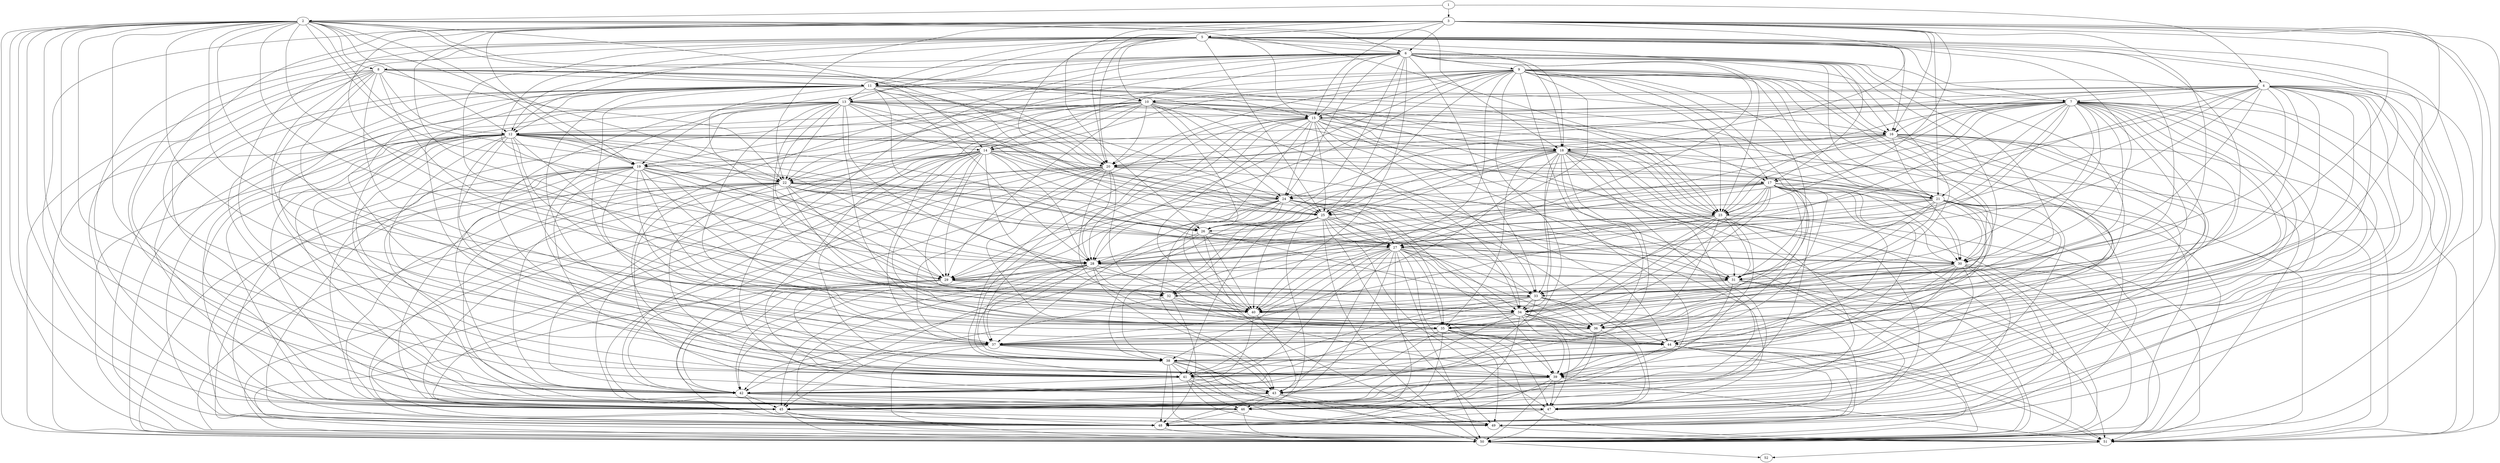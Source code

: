 digraph G {
2->6
2->8
2->11
2->12
2->14
2->18
2->19
2->20
2->22
2->23
2->26
2->28
2->30
2->32
2->33
2->34
2->35
2->41
2->42
2->43
2->45
2->46
2->48
2->50
2->51
3->5
3->6
3->15
3->16
3->18
3->19
3->20
3->21
3->22
3->23
3->25
3->28
3->29
3->31
3->33
3->36
3->41
3->45
3->49
3->50
3->51
4->7
4->10
4->13
4->15
4->16
4->20
4->23
4->26
4->27
4->28
4->29
4->30
4->31
4->36
4->37
4->44
4->46
4->47
4->48
4->50
4->51
5->6
5->7
5->10
5->11
5->12
5->13
5->15
5->16
5->17
5->18
5->20
5->25
5->26
5->29
5->30
5->32
5->33
5->36
5->38
5->41
5->42
5->44
5->45
5->47
5->49
6->7
6->8
6->9
6->11
6->12
6->13
6->14
6->15
6->16
6->18
6->19
6->21
6->22
6->23
6->24
6->25
6->26
6->27
6->30
6->31
6->33
6->34
6->40
6->41
6->43
6->44
7->12
7->15
7->17
7->18
7->19
7->20
7->21
7->23
7->24
7->26
7->27
7->28
7->29
7->30
7->31
7->33
7->35
7->36
7->37
7->38
7->39
7->40
7->42
7->43
7->46
7->47
8->10
8->11
8->12
8->20
8->22
8->23
8->33
8->37
8->40
8->44
8->45
8->46
8->47
8->50
9->10
9->11
9->14
9->15
9->16
9->17
9->19
9->20
9->21
9->23
9->25
9->27
9->28
9->29
9->30
9->31
9->33
9->34
9->35
9->39
9->40
9->41
9->45
9->51
10->12
10->14
10->15
10->17
10->20
10->22
10->24
10->25
10->26
10->29
10->37
10->41
10->42
10->44
10->45
10->48
10->50
10->51
11->12
11->13
11->15
11->16
11->18
11->21
11->24
11->25
11->27
11->28
11->29
11->30
11->31
11->35
11->37
11->38
11->39
11->42
11->44
11->45
11->51
12->18
12->19
12->21
12->22
12->24
12->25
12->26
12->28
12->30
12->34
12->35
12->36
12->37
12->38
12->39
12->41
12->42
12->45
12->46
12->47
12->49
12->50
12->51
13->14
13->15
13->18
13->19
13->20
13->22
13->23
13->25
13->31
13->32
13->33
13->36
13->37
13->39
13->40
13->42
13->44
13->45
13->48
13->50
14->17
14->19
14->20
14->22
14->24
14->26
14->28
14->29
14->30
14->32
14->35
14->36
14->38
14->42
14->45
14->46
14->48
14->50
15->16
15->18
15->23
15->24
15->25
15->28
15->33
15->34
15->36
15->37
15->38
15->40
15->41
15->42
15->47
15->50
16->18
16->20
16->21
16->23
16->24
16->25
16->28
16->35
16->36
16->39
16->42
16->43
16->50
16->51
17->21
17->23
17->24
17->25
17->26
17->28
17->30
17->32
17->33
17->34
17->35
17->36
17->38
17->39
17->41
17->42
17->45
17->49
17->50
18->20
18->23
18->25
18->26
18->28
18->30
18->31
18->33
18->34
18->35
18->36
18->37
18->41
18->45
18->46
18->48
18->50
18->51
19->22
19->26
19->28
19->29
19->35
19->36
19->37
19->39
19->40
19->41
19->42
19->45
19->47
19->48
19->50
19->51
20->21
20->22
20->27
20->28
20->31
20->35
20->37
20->40
20->42
20->44
20->45
20->46
20->48
21->25
21->28
21->29
21->30
21->31
21->34
21->38
21->39
21->40
21->44
21->46
21->48
21->50
22->23
22->24
22->25
22->27
22->28
22->29
22->31
22->34
22->40
22->41
22->42
22->43
22->45
22->47
22->48
22->51
23->27
23->28
23->29
23->31
23->32
23->34
23->35
23->37
23->39
23->40
23->45
23->50
23->51
24->25
24->26
24->27
24->28
24->29
24->31
24->34
24->35
24->37
24->39
24->40
24->42
24->43
24->44
25->26
25->27
25->32
25->33
25->34
25->38
25->40
25->41
25->42
25->46
25->47
25->49
25->50
26->27
26->36
26->38
26->40
26->45
26->49
27->28
27->30
27->31
27->33
27->34
27->35
27->36
27->38
27->40
27->41
27->42
27->43
27->45
27->46
27->49
27->50
28->29
28->31
28->32
28->37
28->38
28->42
28->43
28->44
28->45
28->48
29->33
29->40
29->41
29->42
29->48
29->50
30->31
30->32
30->39
30->40
30->41
30->44
30->45
30->47
30->49
30->50
30->51
31->32
31->40
31->41
31->47
31->50
31->51
32->39
32->40
32->42
32->48
33->34
33->36
33->40
33->41
33->42
33->43
33->47
33->49
34->35
34->36
34->37
34->39
34->42
34->44
34->45
34->47
34->48
34->51
35->37
35->39
35->43
35->44
35->47
35->48
35->51
36->37
36->39
36->46
36->47
37->38
37->39
37->43
37->45
37->49
37->50
38->39
38->41
38->43
38->47
38->48
38->49
38->50
39->43
39->45
39->47
39->48
39->50
39->51
40->42
40->43
40->44
41->42
41->43
41->46
41->47
41->49
42->45
42->46
42->47
42->48
43->45
43->46
43->48
43->49
43->50
44->45
44->48
44->49
44->50
44->51
45->48
45->49
45->50
45->51
46->48
46->50
47->48
47->50
48->50
49->51
50->52
51->52
1->2
1->3
1->4
}
